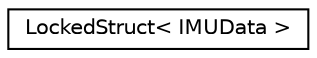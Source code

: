 digraph "Graphical Class Hierarchy"
{
  edge [fontname="Helvetica",fontsize="10",labelfontname="Helvetica",labelfontsize="10"];
  node [fontname="Helvetica",fontsize="10",shape=record];
  rankdir="LR";
  Node0 [label="LockedStruct\< IMUData \>",height=0.2,width=0.4,color="black", fillcolor="white", style="filled",URL="$struct_locked_struct.html"];
}
